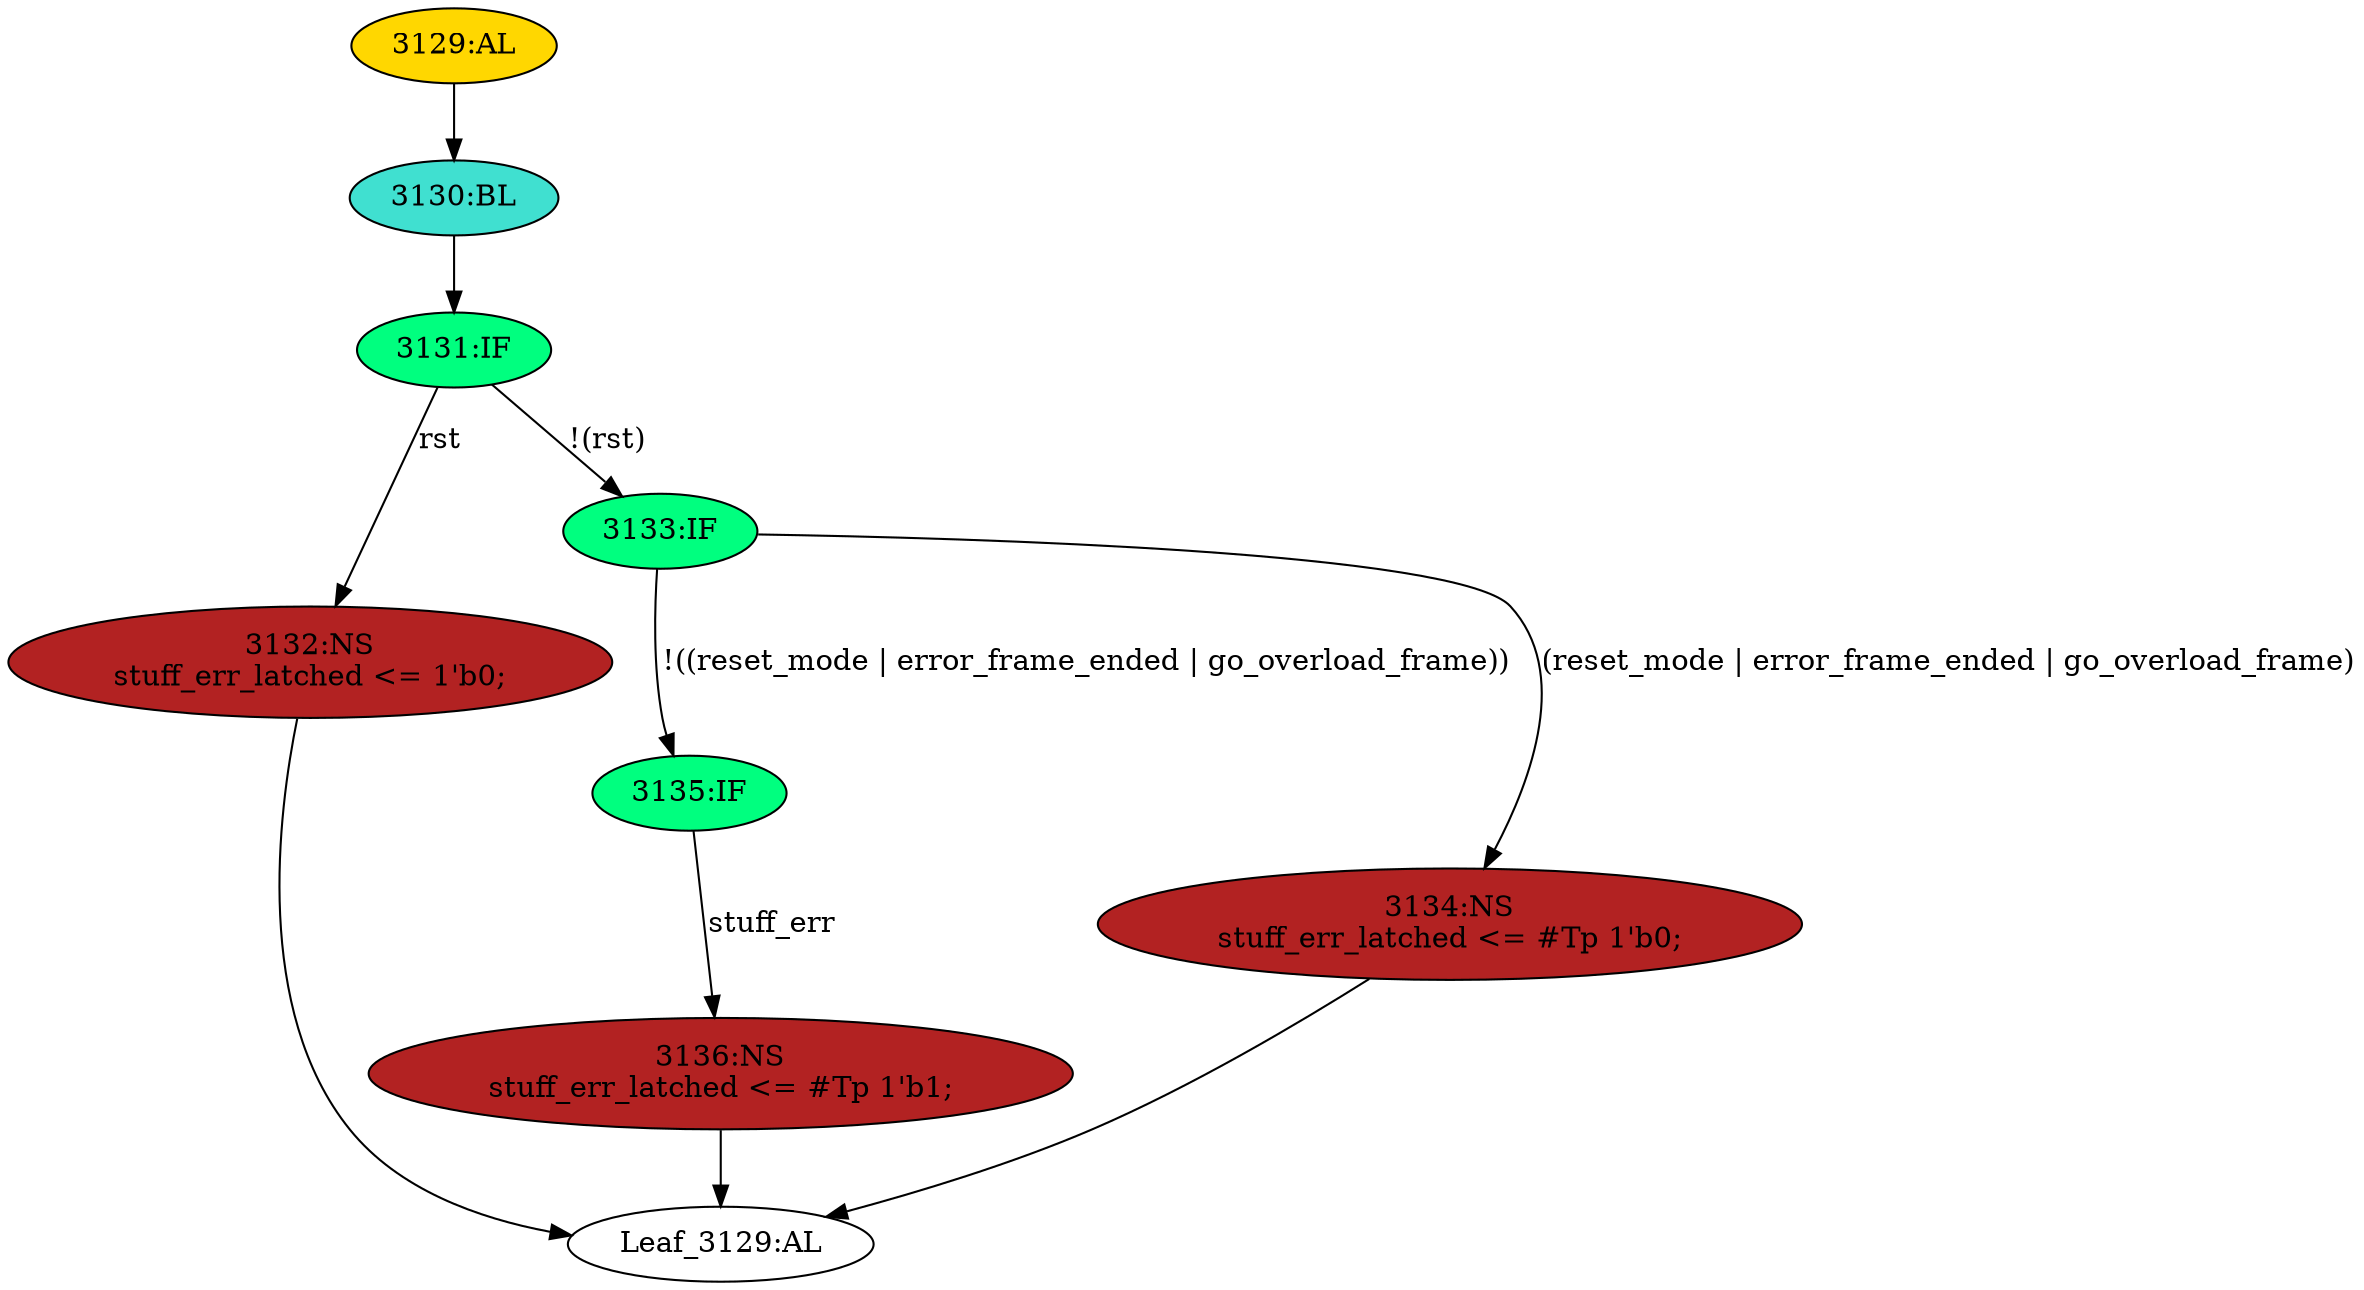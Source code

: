 strict digraph "" {
	node [label="\N"];
	"3130:BL"	 [ast="<pyverilog.vparser.ast.Block object at 0x7f44f693bc10>",
		fillcolor=turquoise,
		label="3130:BL",
		statements="[]",
		style=filled,
		typ=Block];
	"3131:IF"	 [ast="<pyverilog.vparser.ast.IfStatement object at 0x7f44f693bc50>",
		fillcolor=springgreen,
		label="3131:IF",
		statements="[]",
		style=filled,
		typ=IfStatement];
	"3130:BL" -> "3131:IF"	 [cond="[]",
		lineno=None];
	"3132:NS"	 [ast="<pyverilog.vparser.ast.NonblockingSubstitution object at 0x7f44f694b350>",
		fillcolor=firebrick,
		label="3132:NS
stuff_err_latched <= 1'b0;",
		statements="[<pyverilog.vparser.ast.NonblockingSubstitution object at 0x7f44f694b350>]",
		style=filled,
		typ=NonblockingSubstitution];
	"Leaf_3129:AL"	 [def_var="['stuff_err_latched']",
		label="Leaf_3129:AL"];
	"3132:NS" -> "Leaf_3129:AL"	 [cond="[]",
		lineno=None];
	"3131:IF" -> "3132:NS"	 [cond="['rst']",
		label=rst,
		lineno=3131];
	"3133:IF"	 [ast="<pyverilog.vparser.ast.IfStatement object at 0x7f44f693bc90>",
		fillcolor=springgreen,
		label="3133:IF",
		statements="[]",
		style=filled,
		typ=IfStatement];
	"3131:IF" -> "3133:IF"	 [cond="['rst']",
		label="!(rst)",
		lineno=3131];
	"3135:IF"	 [ast="<pyverilog.vparser.ast.IfStatement object at 0x7f44f693bcd0>",
		fillcolor=springgreen,
		label="3135:IF",
		statements="[]",
		style=filled,
		typ=IfStatement];
	"3133:IF" -> "3135:IF"	 [cond="['reset_mode', 'error_frame_ended', 'go_overload_frame']",
		label="!((reset_mode | error_frame_ended | go_overload_frame))",
		lineno=3133];
	"3134:NS"	 [ast="<pyverilog.vparser.ast.NonblockingSubstitution object at 0x7f44f693bf50>",
		fillcolor=firebrick,
		label="3134:NS
stuff_err_latched <= #Tp 1'b0;",
		statements="[<pyverilog.vparser.ast.NonblockingSubstitution object at 0x7f44f693bf50>]",
		style=filled,
		typ=NonblockingSubstitution];
	"3133:IF" -> "3134:NS"	 [cond="['reset_mode', 'error_frame_ended', 'go_overload_frame']",
		label="(reset_mode | error_frame_ended | go_overload_frame)",
		lineno=3133];
	"3136:NS"	 [ast="<pyverilog.vparser.ast.NonblockingSubstitution object at 0x7f44f693bd10>",
		fillcolor=firebrick,
		label="3136:NS
stuff_err_latched <= #Tp 1'b1;",
		statements="[<pyverilog.vparser.ast.NonblockingSubstitution object at 0x7f44f693bd10>]",
		style=filled,
		typ=NonblockingSubstitution];
	"3136:NS" -> "Leaf_3129:AL"	 [cond="[]",
		lineno=None];
	"3129:AL"	 [ast="<pyverilog.vparser.ast.Always object at 0x7f44f694b510>",
		clk_sens=True,
		fillcolor=gold,
		label="3129:AL",
		sens="['clk', 'rst']",
		statements="[]",
		style=filled,
		typ=Always,
		use_var="['error_frame_ended', 'rst', 'reset_mode', 'go_overload_frame', 'stuff_err']"];
	"3129:AL" -> "3130:BL"	 [cond="[]",
		lineno=None];
	"3135:IF" -> "3136:NS"	 [cond="['stuff_err']",
		label=stuff_err,
		lineno=3135];
	"3134:NS" -> "Leaf_3129:AL"	 [cond="[]",
		lineno=None];
}
